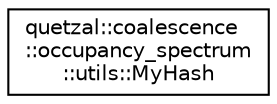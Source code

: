 digraph "Graphical Class Hierarchy"
{
 // LATEX_PDF_SIZE
  edge [fontname="Helvetica",fontsize="10",labelfontname="Helvetica",labelfontsize="10"];
  node [fontname="Helvetica",fontsize="10",shape=record];
  rankdir="LR";
  Node0 [label="quetzal::coalescence\l::occupancy_spectrum\l::utils::MyHash",height=0.2,width=0.4,color="black", fillcolor="white", style="filled",URL="$structquetzal_1_1coalescence_1_1occupancy__spectrum_1_1utils_1_1_my_hash.html",tooltip=" "];
}
